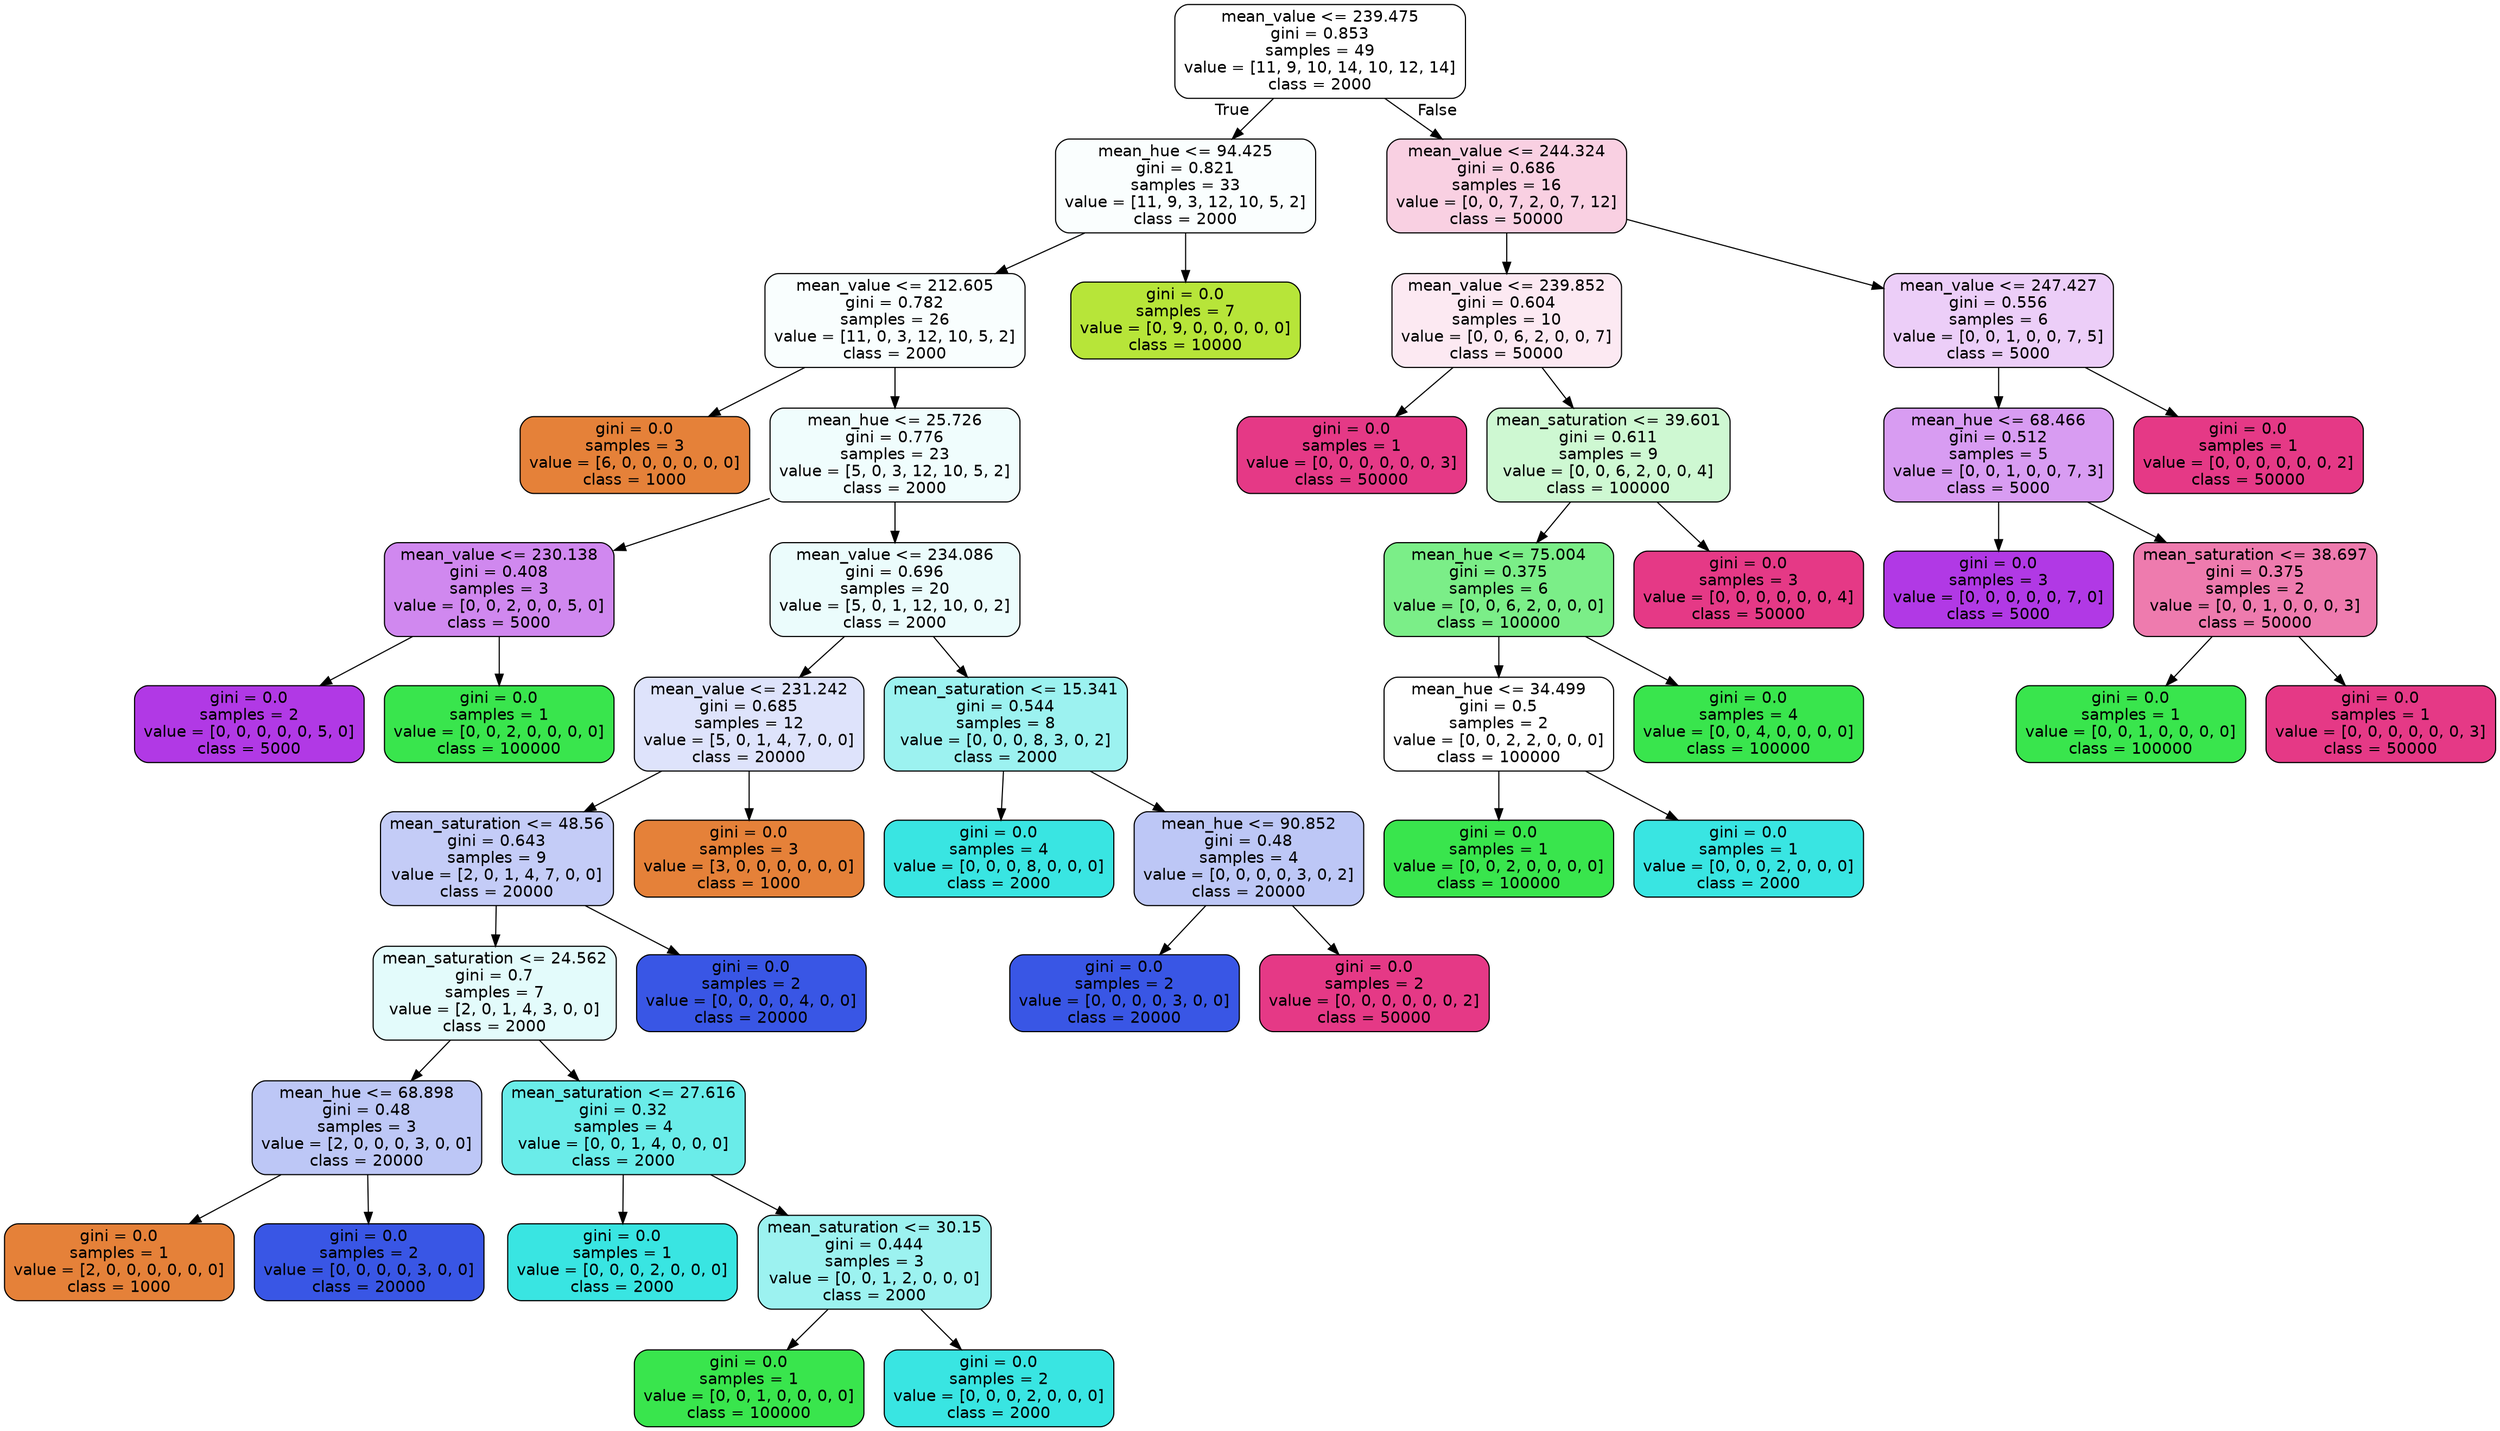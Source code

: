 digraph Tree {
node [shape=box, style="filled, rounded", color="black", fontname="helvetica"] ;
edge [fontname="helvetica"] ;
0 [label="mean_value <= 239.475\ngini = 0.853\nsamples = 49\nvalue = [11, 9, 10, 14, 10, 12, 14]\nclass = 2000", fillcolor="#ffffff"] ;
1 [label="mean_hue <= 94.425\ngini = 0.821\nsamples = 33\nvalue = [11, 9, 3, 12, 10, 5, 2]\nclass = 2000", fillcolor="#fafefe"] ;
0 -> 1 [labeldistance=2.5, labelangle=45, headlabel="True"] ;
2 [label="mean_value <= 212.605\ngini = 0.782\nsamples = 26\nvalue = [11, 0, 3, 12, 10, 5, 2]\nclass = 2000", fillcolor="#f9fefe"] ;
1 -> 2 ;
3 [label="gini = 0.0\nsamples = 3\nvalue = [6, 0, 0, 0, 0, 0, 0]\nclass = 1000", fillcolor="#e58139"] ;
2 -> 3 ;
4 [label="mean_hue <= 25.726\ngini = 0.776\nsamples = 23\nvalue = [5, 0, 3, 12, 10, 5, 2]\nclass = 2000", fillcolor="#f0fdfd"] ;
2 -> 4 ;
5 [label="mean_value <= 230.138\ngini = 0.408\nsamples = 3\nvalue = [0, 0, 2, 0, 0, 5, 0]\nclass = 5000", fillcolor="#d088ef"] ;
4 -> 5 ;
6 [label="gini = 0.0\nsamples = 2\nvalue = [0, 0, 0, 0, 0, 5, 0]\nclass = 5000", fillcolor="#b139e5"] ;
5 -> 6 ;
7 [label="gini = 0.0\nsamples = 1\nvalue = [0, 0, 2, 0, 0, 0, 0]\nclass = 100000", fillcolor="#39e54d"] ;
5 -> 7 ;
8 [label="mean_value <= 234.086\ngini = 0.696\nsamples = 20\nvalue = [5, 0, 1, 12, 10, 0, 2]\nclass = 2000", fillcolor="#ebfcfc"] ;
4 -> 8 ;
9 [label="mean_value <= 231.242\ngini = 0.685\nsamples = 12\nvalue = [5, 0, 1, 4, 7, 0, 0]\nclass = 20000", fillcolor="#dee3fb"] ;
8 -> 9 ;
10 [label="mean_saturation <= 48.56\ngini = 0.643\nsamples = 9\nvalue = [2, 0, 1, 4, 7, 0, 0]\nclass = 20000", fillcolor="#c4ccf7"] ;
9 -> 10 ;
11 [label="mean_saturation <= 24.562\ngini = 0.7\nsamples = 7\nvalue = [2, 0, 1, 4, 3, 0, 0]\nclass = 2000", fillcolor="#e3fbfb"] ;
10 -> 11 ;
12 [label="mean_hue <= 68.898\ngini = 0.48\nsamples = 3\nvalue = [2, 0, 0, 0, 3, 0, 0]\nclass = 20000", fillcolor="#bdc7f6"] ;
11 -> 12 ;
13 [label="gini = 0.0\nsamples = 1\nvalue = [2, 0, 0, 0, 0, 0, 0]\nclass = 1000", fillcolor="#e58139"] ;
12 -> 13 ;
14 [label="gini = 0.0\nsamples = 2\nvalue = [0, 0, 0, 0, 3, 0, 0]\nclass = 20000", fillcolor="#3956e5"] ;
12 -> 14 ;
15 [label="mean_saturation <= 27.616\ngini = 0.32\nsamples = 4\nvalue = [0, 0, 1, 4, 0, 0, 0]\nclass = 2000", fillcolor="#6aece9"] ;
11 -> 15 ;
16 [label="gini = 0.0\nsamples = 1\nvalue = [0, 0, 0, 2, 0, 0, 0]\nclass = 2000", fillcolor="#39e5e2"] ;
15 -> 16 ;
17 [label="mean_saturation <= 30.15\ngini = 0.444\nsamples = 3\nvalue = [0, 0, 1, 2, 0, 0, 0]\nclass = 2000", fillcolor="#9cf2f0"] ;
15 -> 17 ;
18 [label="gini = 0.0\nsamples = 1\nvalue = [0, 0, 1, 0, 0, 0, 0]\nclass = 100000", fillcolor="#39e54d"] ;
17 -> 18 ;
19 [label="gini = 0.0\nsamples = 2\nvalue = [0, 0, 0, 2, 0, 0, 0]\nclass = 2000", fillcolor="#39e5e2"] ;
17 -> 19 ;
20 [label="gini = 0.0\nsamples = 2\nvalue = [0, 0, 0, 0, 4, 0, 0]\nclass = 20000", fillcolor="#3956e5"] ;
10 -> 20 ;
21 [label="gini = 0.0\nsamples = 3\nvalue = [3, 0, 0, 0, 0, 0, 0]\nclass = 1000", fillcolor="#e58139"] ;
9 -> 21 ;
22 [label="mean_saturation <= 15.341\ngini = 0.544\nsamples = 8\nvalue = [0, 0, 0, 8, 3, 0, 2]\nclass = 2000", fillcolor="#9cf2f0"] ;
8 -> 22 ;
23 [label="gini = 0.0\nsamples = 4\nvalue = [0, 0, 0, 8, 0, 0, 0]\nclass = 2000", fillcolor="#39e5e2"] ;
22 -> 23 ;
24 [label="mean_hue <= 90.852\ngini = 0.48\nsamples = 4\nvalue = [0, 0, 0, 0, 3, 0, 2]\nclass = 20000", fillcolor="#bdc7f6"] ;
22 -> 24 ;
25 [label="gini = 0.0\nsamples = 2\nvalue = [0, 0, 0, 0, 3, 0, 0]\nclass = 20000", fillcolor="#3956e5"] ;
24 -> 25 ;
26 [label="gini = 0.0\nsamples = 2\nvalue = [0, 0, 0, 0, 0, 0, 2]\nclass = 50000", fillcolor="#e53986"] ;
24 -> 26 ;
27 [label="gini = 0.0\nsamples = 7\nvalue = [0, 9, 0, 0, 0, 0, 0]\nclass = 10000", fillcolor="#b7e539"] ;
1 -> 27 ;
28 [label="mean_value <= 244.324\ngini = 0.686\nsamples = 16\nvalue = [0, 0, 7, 2, 0, 7, 12]\nclass = 50000", fillcolor="#f9d0e2"] ;
0 -> 28 [labeldistance=2.5, labelangle=-45, headlabel="False"] ;
29 [label="mean_value <= 239.852\ngini = 0.604\nsamples = 10\nvalue = [0, 0, 6, 2, 0, 0, 7]\nclass = 50000", fillcolor="#fce9f2"] ;
28 -> 29 ;
30 [label="gini = 0.0\nsamples = 1\nvalue = [0, 0, 0, 0, 0, 0, 3]\nclass = 50000", fillcolor="#e53986"] ;
29 -> 30 ;
31 [label="mean_saturation <= 39.601\ngini = 0.611\nsamples = 9\nvalue = [0, 0, 6, 2, 0, 0, 4]\nclass = 100000", fillcolor="#cef8d2"] ;
29 -> 31 ;
32 [label="mean_hue <= 75.004\ngini = 0.375\nsamples = 6\nvalue = [0, 0, 6, 2, 0, 0, 0]\nclass = 100000", fillcolor="#7bee88"] ;
31 -> 32 ;
33 [label="mean_hue <= 34.499\ngini = 0.5\nsamples = 2\nvalue = [0, 0, 2, 2, 0, 0, 0]\nclass = 100000", fillcolor="#ffffff"] ;
32 -> 33 ;
34 [label="gini = 0.0\nsamples = 1\nvalue = [0, 0, 2, 0, 0, 0, 0]\nclass = 100000", fillcolor="#39e54d"] ;
33 -> 34 ;
35 [label="gini = 0.0\nsamples = 1\nvalue = [0, 0, 0, 2, 0, 0, 0]\nclass = 2000", fillcolor="#39e5e2"] ;
33 -> 35 ;
36 [label="gini = 0.0\nsamples = 4\nvalue = [0, 0, 4, 0, 0, 0, 0]\nclass = 100000", fillcolor="#39e54d"] ;
32 -> 36 ;
37 [label="gini = 0.0\nsamples = 3\nvalue = [0, 0, 0, 0, 0, 0, 4]\nclass = 50000", fillcolor="#e53986"] ;
31 -> 37 ;
38 [label="mean_value <= 247.427\ngini = 0.556\nsamples = 6\nvalue = [0, 0, 1, 0, 0, 7, 5]\nclass = 5000", fillcolor="#eccef8"] ;
28 -> 38 ;
39 [label="mean_hue <= 68.466\ngini = 0.512\nsamples = 5\nvalue = [0, 0, 1, 0, 0, 7, 3]\nclass = 5000", fillcolor="#d89cf2"] ;
38 -> 39 ;
40 [label="gini = 0.0\nsamples = 3\nvalue = [0, 0, 0, 0, 0, 7, 0]\nclass = 5000", fillcolor="#b139e5"] ;
39 -> 40 ;
41 [label="mean_saturation <= 38.697\ngini = 0.375\nsamples = 2\nvalue = [0, 0, 1, 0, 0, 0, 3]\nclass = 50000", fillcolor="#ee7bae"] ;
39 -> 41 ;
42 [label="gini = 0.0\nsamples = 1\nvalue = [0, 0, 1, 0, 0, 0, 0]\nclass = 100000", fillcolor="#39e54d"] ;
41 -> 42 ;
43 [label="gini = 0.0\nsamples = 1\nvalue = [0, 0, 0, 0, 0, 0, 3]\nclass = 50000", fillcolor="#e53986"] ;
41 -> 43 ;
44 [label="gini = 0.0\nsamples = 1\nvalue = [0, 0, 0, 0, 0, 0, 2]\nclass = 50000", fillcolor="#e53986"] ;
38 -> 44 ;
}